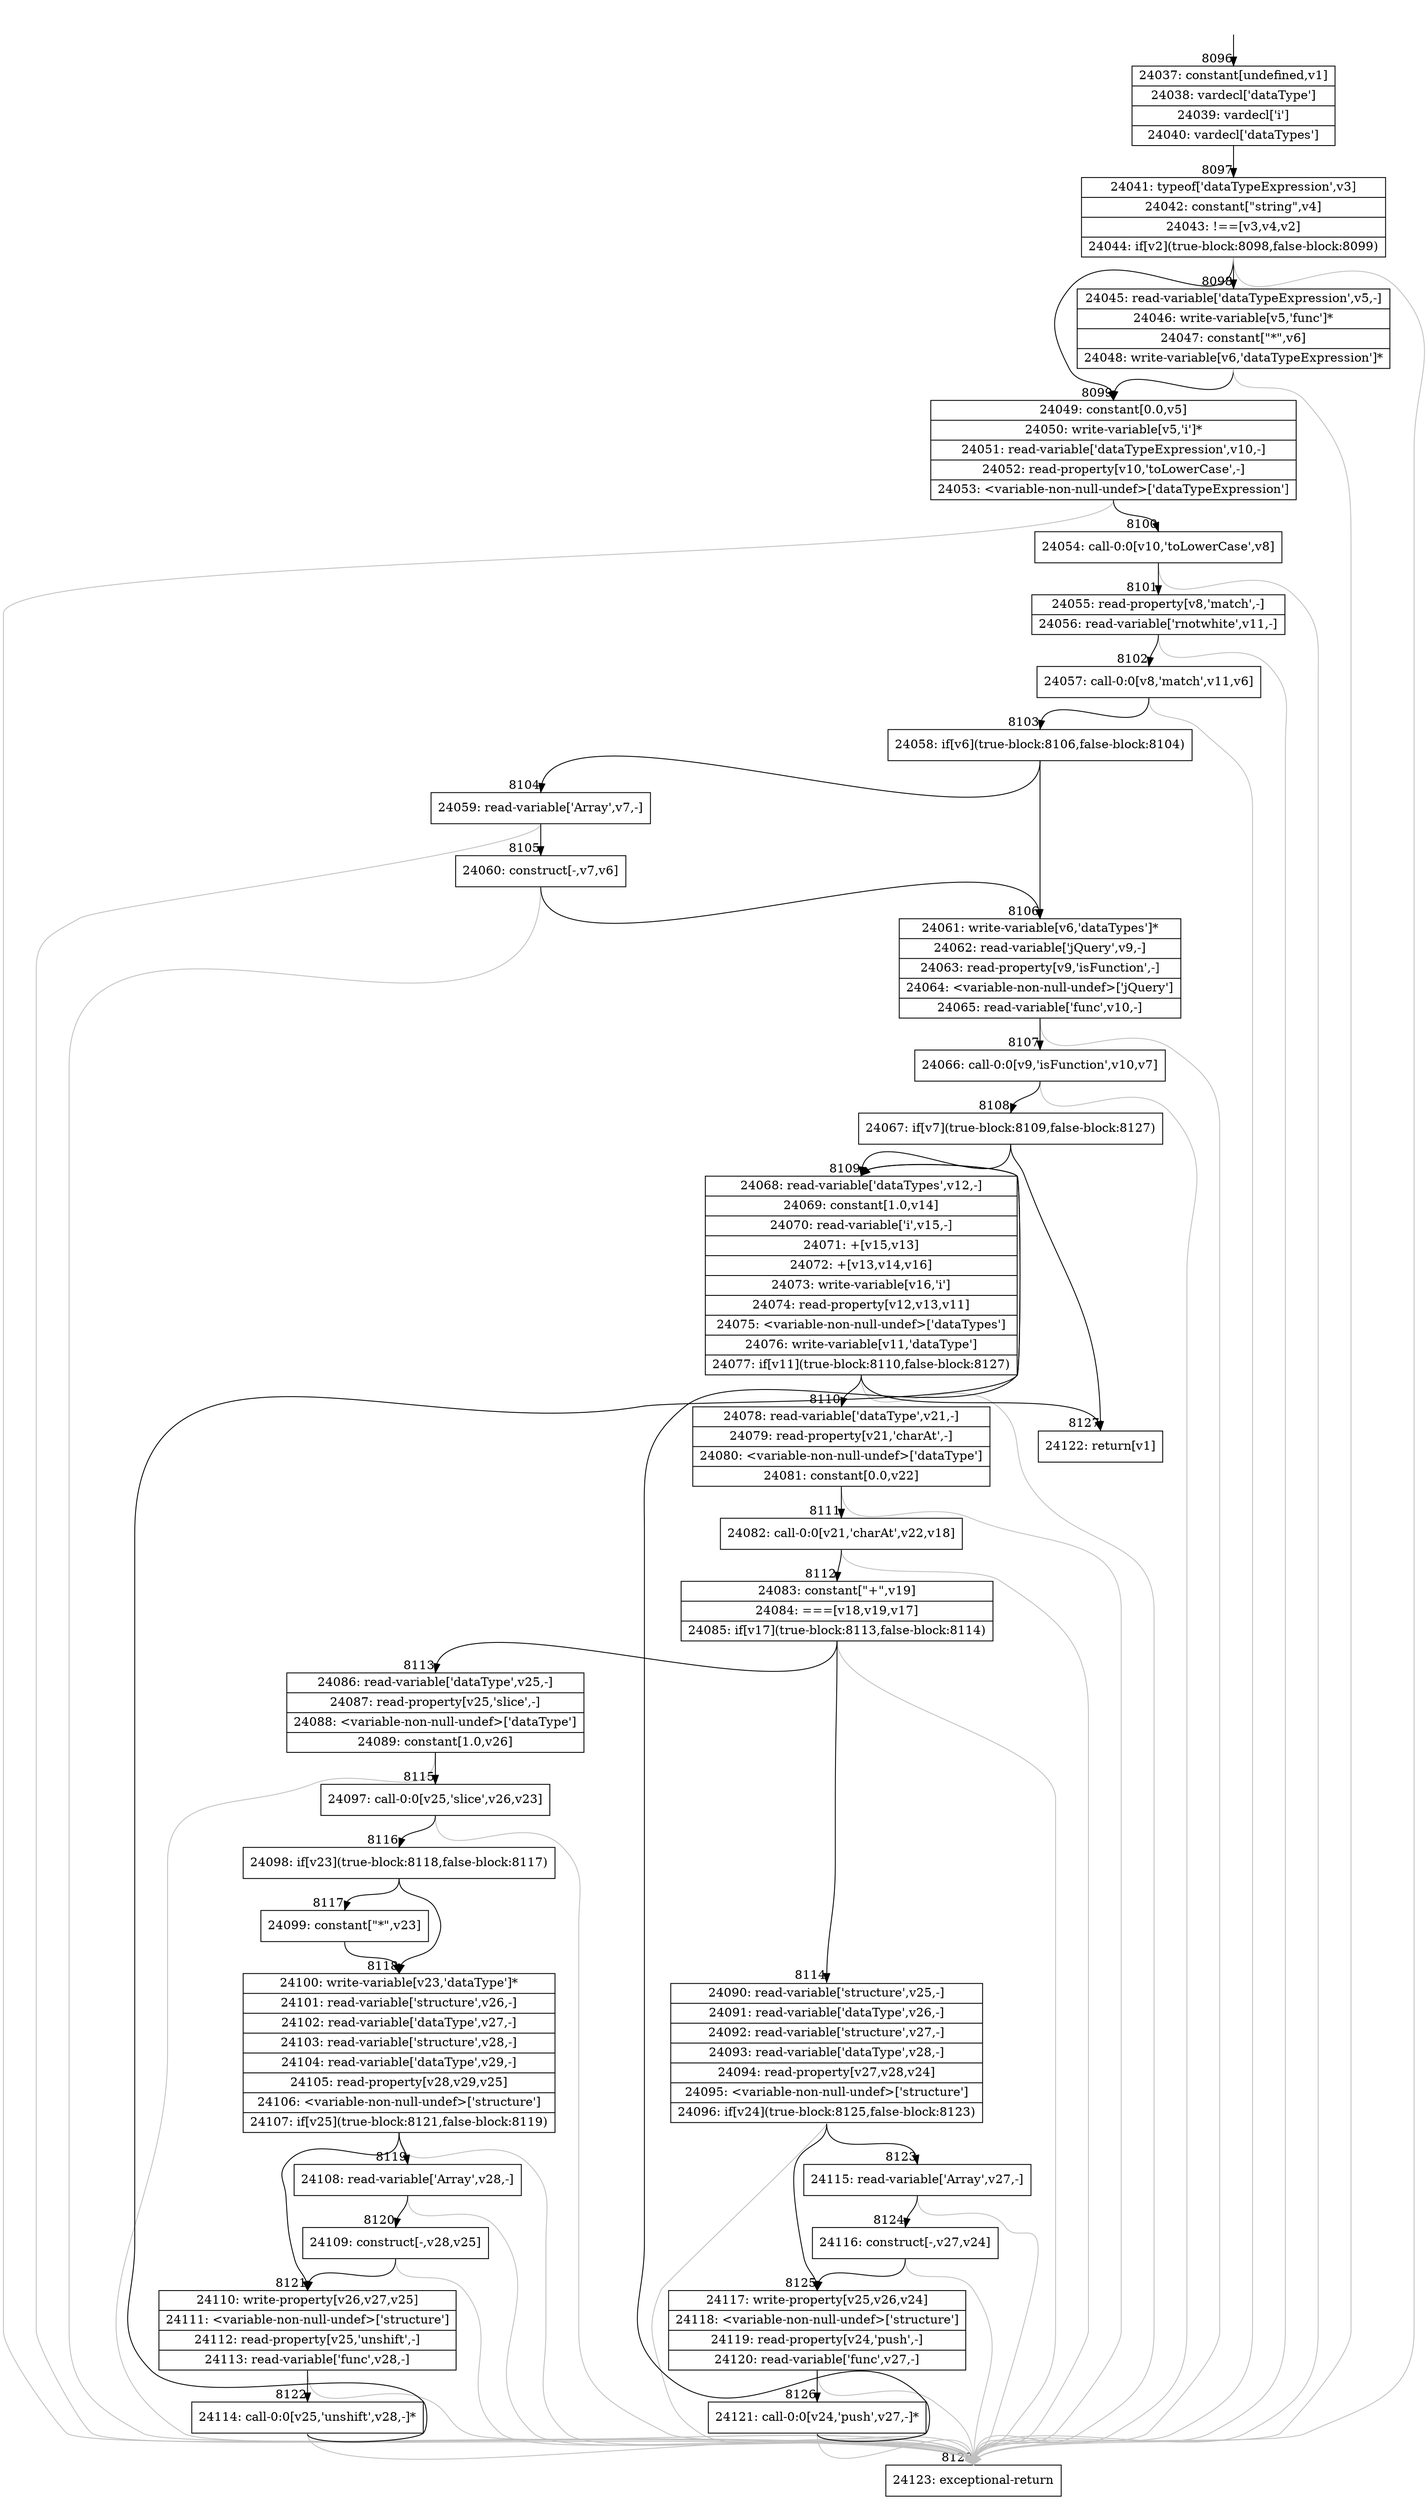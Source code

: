 digraph {
rankdir="TD"
BB_entry506[shape=none,label=""];
BB_entry506 -> BB8096 [tailport=s, headport=n, headlabel="    8096"]
BB8096 [shape=record label="{24037: constant[undefined,v1]|24038: vardecl['dataType']|24039: vardecl['i']|24040: vardecl['dataTypes']}" ] 
BB8096 -> BB8097 [tailport=s, headport=n, headlabel="      8097"]
BB8097 [shape=record label="{24041: typeof['dataTypeExpression',v3]|24042: constant[\"string\",v4]|24043: !==[v3,v4,v2]|24044: if[v2](true-block:8098,false-block:8099)}" ] 
BB8097 -> BB8098 [tailport=s, headport=n, headlabel="      8098"]
BB8097 -> BB8099 [tailport=s, headport=n, headlabel="      8099"]
BB8097 -> BB8128 [tailport=s, headport=n, color=gray, headlabel="      8128"]
BB8098 [shape=record label="{24045: read-variable['dataTypeExpression',v5,-]|24046: write-variable[v5,'func']*|24047: constant[\"*\",v6]|24048: write-variable[v6,'dataTypeExpression']*}" ] 
BB8098 -> BB8099 [tailport=s, headport=n]
BB8098 -> BB8128 [tailport=s, headport=n, color=gray]
BB8099 [shape=record label="{24049: constant[0.0,v5]|24050: write-variable[v5,'i']*|24051: read-variable['dataTypeExpression',v10,-]|24052: read-property[v10,'toLowerCase',-]|24053: \<variable-non-null-undef\>['dataTypeExpression']}" ] 
BB8099 -> BB8100 [tailport=s, headport=n, headlabel="      8100"]
BB8099 -> BB8128 [tailport=s, headport=n, color=gray]
BB8100 [shape=record label="{24054: call-0:0[v10,'toLowerCase',v8]}" ] 
BB8100 -> BB8101 [tailport=s, headport=n, headlabel="      8101"]
BB8100 -> BB8128 [tailport=s, headport=n, color=gray]
BB8101 [shape=record label="{24055: read-property[v8,'match',-]|24056: read-variable['rnotwhite',v11,-]}" ] 
BB8101 -> BB8102 [tailport=s, headport=n, headlabel="      8102"]
BB8101 -> BB8128 [tailport=s, headport=n, color=gray]
BB8102 [shape=record label="{24057: call-0:0[v8,'match',v11,v6]}" ] 
BB8102 -> BB8103 [tailport=s, headport=n, headlabel="      8103"]
BB8102 -> BB8128 [tailport=s, headport=n, color=gray]
BB8103 [shape=record label="{24058: if[v6](true-block:8106,false-block:8104)}" ] 
BB8103 -> BB8106 [tailport=s, headport=n, headlabel="      8106"]
BB8103 -> BB8104 [tailport=s, headport=n, headlabel="      8104"]
BB8104 [shape=record label="{24059: read-variable['Array',v7,-]}" ] 
BB8104 -> BB8105 [tailport=s, headport=n, headlabel="      8105"]
BB8104 -> BB8128 [tailport=s, headport=n, color=gray]
BB8105 [shape=record label="{24060: construct[-,v7,v6]}" ] 
BB8105 -> BB8106 [tailport=s, headport=n]
BB8105 -> BB8128 [tailport=s, headport=n, color=gray]
BB8106 [shape=record label="{24061: write-variable[v6,'dataTypes']*|24062: read-variable['jQuery',v9,-]|24063: read-property[v9,'isFunction',-]|24064: \<variable-non-null-undef\>['jQuery']|24065: read-variable['func',v10,-]}" ] 
BB8106 -> BB8107 [tailport=s, headport=n, headlabel="      8107"]
BB8106 -> BB8128 [tailport=s, headport=n, color=gray]
BB8107 [shape=record label="{24066: call-0:0[v9,'isFunction',v10,v7]}" ] 
BB8107 -> BB8108 [tailport=s, headport=n, headlabel="      8108"]
BB8107 -> BB8128 [tailport=s, headport=n, color=gray]
BB8108 [shape=record label="{24067: if[v7](true-block:8109,false-block:8127)}" ] 
BB8108 -> BB8109 [tailport=s, headport=n, headlabel="      8109"]
BB8108 -> BB8127 [tailport=s, headport=n, headlabel="      8127"]
BB8109 [shape=record label="{24068: read-variable['dataTypes',v12,-]|24069: constant[1.0,v14]|24070: read-variable['i',v15,-]|24071: +[v15,v13]|24072: +[v13,v14,v16]|24073: write-variable[v16,'i']|24074: read-property[v12,v13,v11]|24075: \<variable-non-null-undef\>['dataTypes']|24076: write-variable[v11,'dataType']|24077: if[v11](true-block:8110,false-block:8127)}" ] 
BB8109 -> BB8110 [tailport=s, headport=n, headlabel="      8110"]
BB8109 -> BB8127 [tailport=s, headport=n]
BB8109 -> BB8128 [tailport=s, headport=n, color=gray]
BB8110 [shape=record label="{24078: read-variable['dataType',v21,-]|24079: read-property[v21,'charAt',-]|24080: \<variable-non-null-undef\>['dataType']|24081: constant[0.0,v22]}" ] 
BB8110 -> BB8111 [tailport=s, headport=n, headlabel="      8111"]
BB8110 -> BB8128 [tailport=s, headport=n, color=gray]
BB8111 [shape=record label="{24082: call-0:0[v21,'charAt',v22,v18]}" ] 
BB8111 -> BB8112 [tailport=s, headport=n, headlabel="      8112"]
BB8111 -> BB8128 [tailport=s, headport=n, color=gray]
BB8112 [shape=record label="{24083: constant[\"+\",v19]|24084: ===[v18,v19,v17]|24085: if[v17](true-block:8113,false-block:8114)}" ] 
BB8112 -> BB8113 [tailport=s, headport=n, headlabel="      8113"]
BB8112 -> BB8114 [tailport=s, headport=n, headlabel="      8114"]
BB8112 -> BB8128 [tailport=s, headport=n, color=gray]
BB8113 [shape=record label="{24086: read-variable['dataType',v25,-]|24087: read-property[v25,'slice',-]|24088: \<variable-non-null-undef\>['dataType']|24089: constant[1.0,v26]}" ] 
BB8113 -> BB8115 [tailport=s, headport=n, headlabel="      8115"]
BB8113 -> BB8128 [tailport=s, headport=n, color=gray]
BB8114 [shape=record label="{24090: read-variable['structure',v25,-]|24091: read-variable['dataType',v26,-]|24092: read-variable['structure',v27,-]|24093: read-variable['dataType',v28,-]|24094: read-property[v27,v28,v24]|24095: \<variable-non-null-undef\>['structure']|24096: if[v24](true-block:8125,false-block:8123)}" ] 
BB8114 -> BB8125 [tailport=s, headport=n, headlabel="      8125"]
BB8114 -> BB8123 [tailport=s, headport=n, headlabel="      8123"]
BB8114 -> BB8128 [tailport=s, headport=n, color=gray]
BB8115 [shape=record label="{24097: call-0:0[v25,'slice',v26,v23]}" ] 
BB8115 -> BB8116 [tailport=s, headport=n, headlabel="      8116"]
BB8115 -> BB8128 [tailport=s, headport=n, color=gray]
BB8116 [shape=record label="{24098: if[v23](true-block:8118,false-block:8117)}" ] 
BB8116 -> BB8118 [tailport=s, headport=n, headlabel="      8118"]
BB8116 -> BB8117 [tailport=s, headport=n, headlabel="      8117"]
BB8117 [shape=record label="{24099: constant[\"*\",v23]}" ] 
BB8117 -> BB8118 [tailport=s, headport=n]
BB8118 [shape=record label="{24100: write-variable[v23,'dataType']*|24101: read-variable['structure',v26,-]|24102: read-variable['dataType',v27,-]|24103: read-variable['structure',v28,-]|24104: read-variable['dataType',v29,-]|24105: read-property[v28,v29,v25]|24106: \<variable-non-null-undef\>['structure']|24107: if[v25](true-block:8121,false-block:8119)}" ] 
BB8118 -> BB8121 [tailport=s, headport=n, headlabel="      8121"]
BB8118 -> BB8119 [tailport=s, headport=n, headlabel="      8119"]
BB8118 -> BB8128 [tailport=s, headport=n, color=gray]
BB8119 [shape=record label="{24108: read-variable['Array',v28,-]}" ] 
BB8119 -> BB8120 [tailport=s, headport=n, headlabel="      8120"]
BB8119 -> BB8128 [tailport=s, headport=n, color=gray]
BB8120 [shape=record label="{24109: construct[-,v28,v25]}" ] 
BB8120 -> BB8121 [tailport=s, headport=n]
BB8120 -> BB8128 [tailport=s, headport=n, color=gray]
BB8121 [shape=record label="{24110: write-property[v26,v27,v25]|24111: \<variable-non-null-undef\>['structure']|24112: read-property[v25,'unshift',-]|24113: read-variable['func',v28,-]}" ] 
BB8121 -> BB8122 [tailport=s, headport=n, headlabel="      8122"]
BB8121 -> BB8128 [tailport=s, headport=n, color=gray]
BB8122 [shape=record label="{24114: call-0:0[v25,'unshift',v28,-]*}" ] 
BB8122 -> BB8109 [tailport=s, headport=n]
BB8122 -> BB8128 [tailport=s, headport=n, color=gray]
BB8123 [shape=record label="{24115: read-variable['Array',v27,-]}" ] 
BB8123 -> BB8124 [tailport=s, headport=n, headlabel="      8124"]
BB8123 -> BB8128 [tailport=s, headport=n, color=gray]
BB8124 [shape=record label="{24116: construct[-,v27,v24]}" ] 
BB8124 -> BB8125 [tailport=s, headport=n]
BB8124 -> BB8128 [tailport=s, headport=n, color=gray]
BB8125 [shape=record label="{24117: write-property[v25,v26,v24]|24118: \<variable-non-null-undef\>['structure']|24119: read-property[v24,'push',-]|24120: read-variable['func',v27,-]}" ] 
BB8125 -> BB8126 [tailport=s, headport=n, headlabel="      8126"]
BB8125 -> BB8128 [tailport=s, headport=n, color=gray]
BB8126 [shape=record label="{24121: call-0:0[v24,'push',v27,-]*}" ] 
BB8126 -> BB8109 [tailport=s, headport=n]
BB8126 -> BB8128 [tailport=s, headport=n, color=gray]
BB8127 [shape=record label="{24122: return[v1]}" ] 
BB8128 [shape=record label="{24123: exceptional-return}" ] 
}
